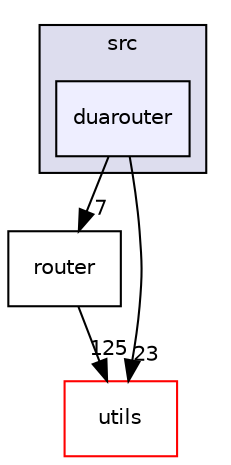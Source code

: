 digraph "duarouter" {
  compound=true
  node [ fontsize="10", fontname="Helvetica"];
  edge [ labelfontsize="10", labelfontname="Helvetica"];
  subgraph clusterdir_68267d1309a1af8e8297ef4c3efbcdba {
    graph [ bgcolor="#ddddee", pencolor="black", label="src" fontname="Helvetica", fontsize="10", URL="dir_68267d1309a1af8e8297ef4c3efbcdba.html"]
  dir_5c51d24d29e0bac6b480fa97ea3c30a7 [shape=box, label="duarouter", style="filled", fillcolor="#eeeeff", pencolor="black", URL="dir_5c51d24d29e0bac6b480fa97ea3c30a7.html"];
  }
  dir_d3b0e33010160e4fddc61638a43a8c7f [shape=box label="router" URL="dir_d3b0e33010160e4fddc61638a43a8c7f.html"];
  dir_313caf1132e152dd9b58bea13a4052ca [shape=box label="utils" fillcolor="white" style="filled" color="red" URL="dir_313caf1132e152dd9b58bea13a4052ca.html"];
  dir_5c51d24d29e0bac6b480fa97ea3c30a7->dir_d3b0e33010160e4fddc61638a43a8c7f [headlabel="7", labeldistance=1.5 headhref="dir_000017_000064.html"];
  dir_5c51d24d29e0bac6b480fa97ea3c30a7->dir_313caf1132e152dd9b58bea13a4052ca [headlabel="23", labeldistance=1.5 headhref="dir_000017_000001.html"];
  dir_d3b0e33010160e4fddc61638a43a8c7f->dir_313caf1132e152dd9b58bea13a4052ca [headlabel="125", labeldistance=1.5 headhref="dir_000064_000001.html"];
}
